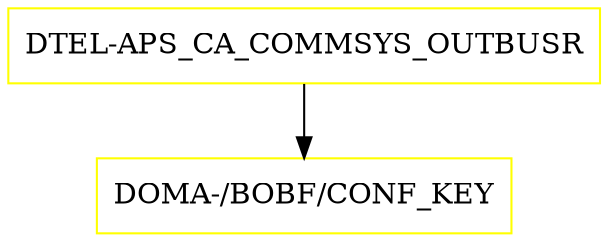 digraph G {
  "DTEL-APS_CA_COMMSYS_OUTBUSR" [shape=box,color=yellow];
  "DOMA-/BOBF/CONF_KEY" [shape=box,color=yellow,URL="./DOMA_%23BOBF%23CONF_KEY.html"];
  "DTEL-APS_CA_COMMSYS_OUTBUSR" -> "DOMA-/BOBF/CONF_KEY";
}
